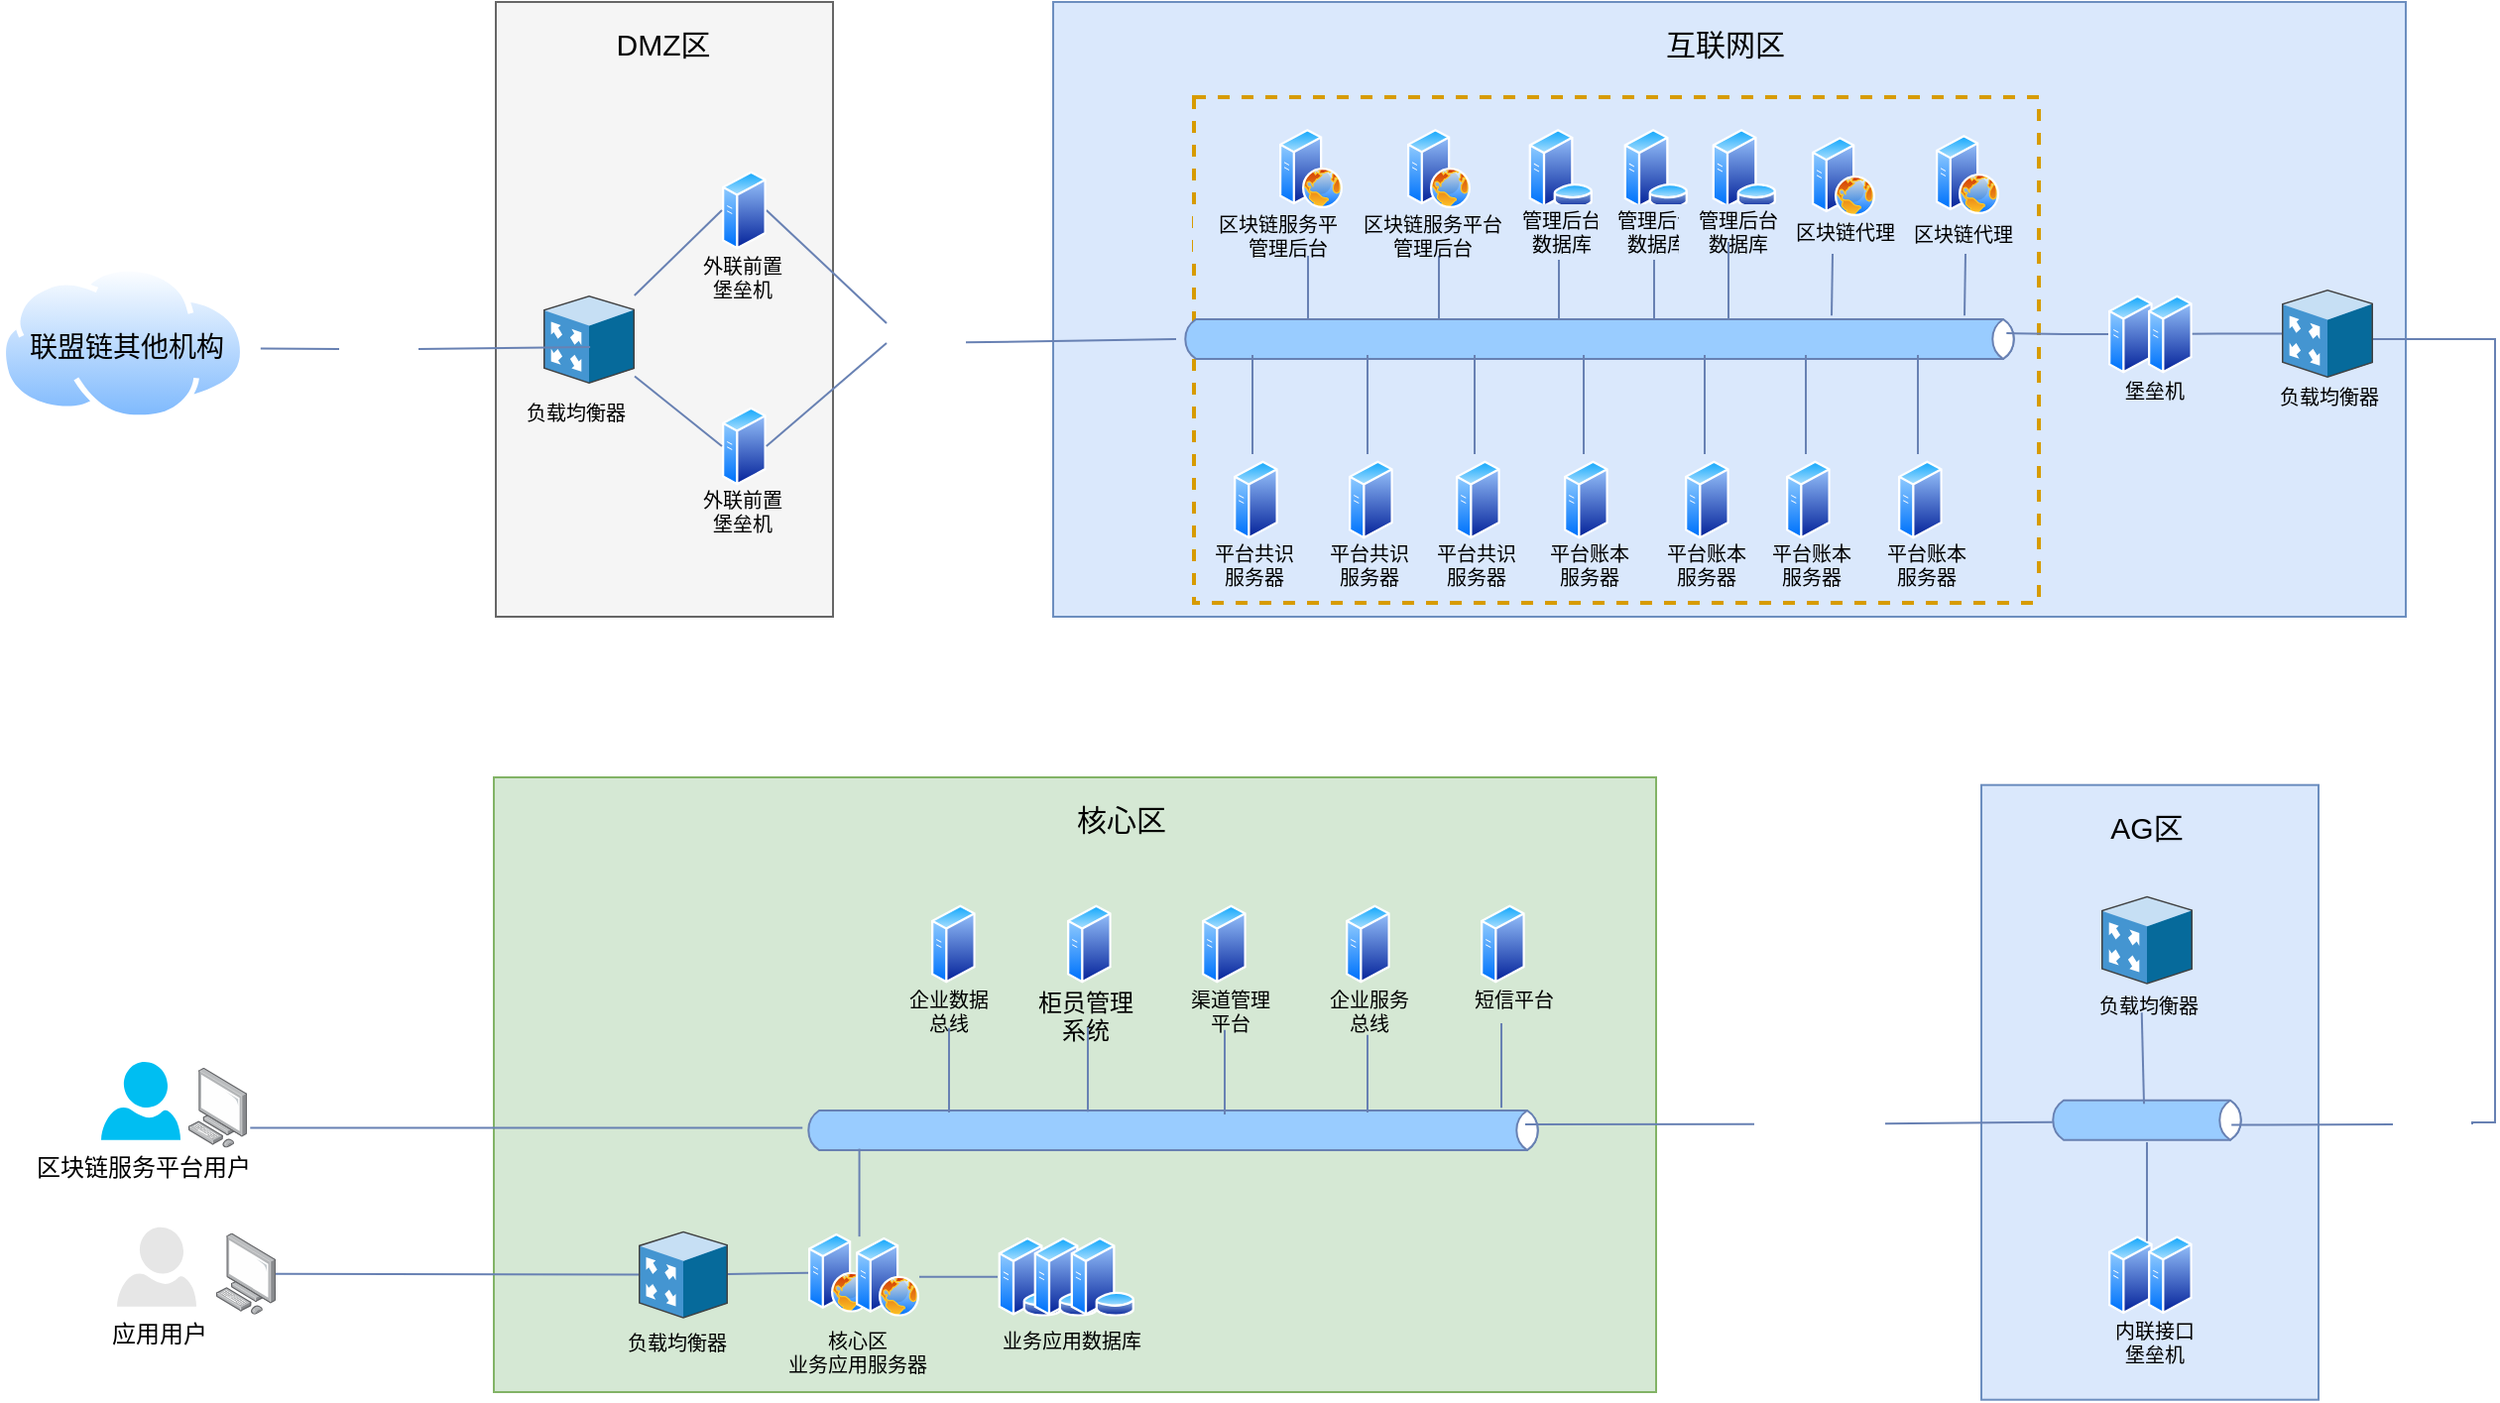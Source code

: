 <mxfile version="12.1.1" type="github" pages="1"><diagram id="5cKMBXo00QwnDW6Vnjaq" name="Page-1"><mxGraphModel dx="1553" dy="948" grid="0" gridSize="10" guides="1" tooltips="1" connect="1" arrows="1" fold="1" page="1" pageScale="1" pageWidth="3300" pageHeight="4681" math="0" shadow="0"><root><mxCell id="0"/><mxCell id="1" parent="0"/><mxCell id="jVW55D45m2aqDD3Mp7KM-1" value="" style="rounded=0;whiteSpace=wrap;html=1;strokeColor=#6c8ebf;strokeWidth=1;fillColor=#dae8fc;fontSize=12;align=center;" vertex="1" parent="1"><mxGeometry x="558" y="40" width="682" height="310" as="geometry"/></mxCell><mxCell id="jVW55D45m2aqDD3Mp7KM-130" value="" style="rounded=0;whiteSpace=wrap;html=1;fillColor=none;fontSize=10;dashed=1;strokeColor=#d79b00;strokeWidth=2;" vertex="1" parent="1"><mxGeometry x="629" y="88" width="426" height="255" as="geometry"/></mxCell><mxCell id="jVW55D45m2aqDD3Mp7KM-2" value="" style="rounded=0;whiteSpace=wrap;html=1;strokeColor=#666666;fillColor=#f5f5f5;fontSize=12;align=center;fontColor=#333333;" vertex="1" parent="1"><mxGeometry x="277" y="40" width="170" height="310" as="geometry"/></mxCell><mxCell id="jVW55D45m2aqDD3Mp7KM-3" value="" style="html=1;fillColor=#99CCFF;strokeColor=#6881B3;gradientColor=none;gradientDirection=north;strokeWidth=1;shape=mxgraph.networks.bus;gradientColor=none;gradientDirection=north;fontColor=#ffffff;perimeter=backbonePerimeter;backboneSize=20;align=center;fontSize=12;" vertex="1" parent="1"><mxGeometry x="622" y="205" width="423" height="10" as="geometry"/></mxCell><mxCell id="jVW55D45m2aqDD3Mp7KM-4" value="" style="strokeColor=#6881B3;edgeStyle=none;rounded=0;endArrow=none;html=1;strokeWidth=1;fontSize=12;" edge="1" parent="1"><mxGeometry relative="1" as="geometry"><mxPoint x="686.5" y="158" as="sourcePoint"/><mxPoint x="686.5" y="200" as="targetPoint"/></mxGeometry></mxCell><mxCell id="jVW55D45m2aqDD3Mp7KM-5" value="" style="strokeColor=#6881B3;edgeStyle=none;rounded=0;endArrow=none;html=1;strokeWidth=1;fontSize=12;" edge="1" parent="1"><mxGeometry relative="1" as="geometry"><mxPoint x="752.5" y="158" as="sourcePoint"/><mxPoint x="752.5" y="200" as="targetPoint"/></mxGeometry></mxCell><mxCell id="jVW55D45m2aqDD3Mp7KM-6" value="" style="strokeColor=#6881B3;edgeStyle=none;rounded=0;endArrow=none;html=1;strokeWidth=1;fontSize=12;" edge="1" parent="1"><mxGeometry relative="1" as="geometry"><mxPoint x="813" y="158" as="sourcePoint"/><mxPoint x="813" y="200" as="targetPoint"/></mxGeometry></mxCell><mxCell id="jVW55D45m2aqDD3Mp7KM-7" value="" style="strokeColor=#6881B3;edgeStyle=none;rounded=0;endArrow=none;html=1;strokeWidth=1;fontSize=12;" edge="1" parent="1"><mxGeometry relative="1" as="geometry"><mxPoint x="658.5" y="268" as="sourcePoint"/><mxPoint x="658.5" y="218" as="targetPoint"/></mxGeometry></mxCell><mxCell id="jVW55D45m2aqDD3Mp7KM-8" value="" style="strokeColor=#6881B3;edgeStyle=none;rounded=0;endArrow=none;html=1;strokeWidth=1;fontSize=12;" edge="1" parent="1"><mxGeometry relative="1" as="geometry"><mxPoint x="825.5" y="268" as="sourcePoint"/><mxPoint x="825.5" y="218" as="targetPoint"/><Array as="points"><mxPoint x="825.5" y="248"/></Array></mxGeometry></mxCell><mxCell id="jVW55D45m2aqDD3Mp7KM-9" value="" style="shape=image;html=1;verticalAlign=top;verticalLabelPosition=bottom;labelBackgroundColor=#ffffff;imageAspect=0;aspect=fixed;image=https://cdn4.iconfinder.com/data/icons/VISTA/networking/png/128/firewall.png;strokeColor=#6881B3;fillColor=#99CCFF;fontSize=12;align=center;" vertex="1" parent="1"><mxGeometry x="198" y="195" width="40" height="40" as="geometry"/></mxCell><mxCell id="jVW55D45m2aqDD3Mp7KM-10" value="" style="endArrow=none;html=1;fontSize=12;entryX=0;entryY=0.5;entryDx=0;entryDy=0;exitX=1.114;exitY=0.482;exitDx=0;exitDy=0;exitPerimeter=0;strokeColor=#6881B3;" edge="1" parent="1" target="jVW55D45m2aqDD3Mp7KM-9"><mxGeometry width="50" height="50" relative="1" as="geometry"><mxPoint x="158.42" y="214.762" as="sourcePoint"/><mxPoint x="215" y="252" as="targetPoint"/></mxGeometry></mxCell><mxCell id="jVW55D45m2aqDD3Mp7KM-11" value="" style="shadow=0;dashed=0;html=1;labelPosition=center;verticalLabelPosition=bottom;verticalAlign=top;align=center;outlineConnect=0;shape=mxgraph.veeam.3d.proxy_appliance;direction=east;" vertex="1" parent="1"><mxGeometry x="301" y="188" width="46" height="44.562" as="geometry"/></mxCell><mxCell id="jVW55D45m2aqDD3Mp7KM-12" value="&lt;font style=&quot;font-size: 15px&quot;&gt;DMZ区&lt;/font&gt;" style="text;html=1;resizable=0;points=[];autosize=1;align=center;verticalAlign=top;spacingTop=-4;fontSize=12;" vertex="1" parent="1"><mxGeometry x="332" y="50" width="58" height="15" as="geometry"/></mxCell><mxCell id="jVW55D45m2aqDD3Mp7KM-13" value="" style="endArrow=none;html=1;strokeColor=#6881B3;strokeWidth=1;fontSize=12;exitX=1;exitY=0.5;exitDx=0;exitDy=0;entryX=0.512;entryY=0.583;entryDx=0;entryDy=0;entryPerimeter=0;" edge="1" parent="1" source="jVW55D45m2aqDD3Mp7KM-9" target="jVW55D45m2aqDD3Mp7KM-11"><mxGeometry width="50" height="50" relative="1" as="geometry"><mxPoint x="217" y="205" as="sourcePoint"/><mxPoint x="327" y="132" as="targetPoint"/></mxGeometry></mxCell><mxCell id="jVW55D45m2aqDD3Mp7KM-14" value="&lt;font style=&quot;font-size: 15px&quot;&gt;互联网区&lt;/font&gt;" style="text;html=1;resizable=0;points=[];autosize=1;align=left;verticalAlign=top;spacingTop=-4;fontSize=12;" vertex="1" parent="1"><mxGeometry x="864.5" y="50" width="70" height="15" as="geometry"/></mxCell><mxCell id="jVW55D45m2aqDD3Mp7KM-15" value="" style="shape=image;html=1;verticalAlign=top;verticalLabelPosition=bottom;labelBackgroundColor=#ffffff;imageAspect=0;aspect=fixed;image=https://cdn4.iconfinder.com/data/icons/VISTA/networking/png/128/firewall.png;strokeColor=#6881B3;fillColor=#99CCFF;fontSize=12;align=center;" vertex="1" parent="1"><mxGeometry x="474" y="192" width="40" height="40" as="geometry"/></mxCell><mxCell id="jVW55D45m2aqDD3Mp7KM-16" value="" style="endArrow=none;html=1;strokeColor=#6881B3;strokeWidth=1;fontSize=12;exitX=1;exitY=0.5;exitDx=0;exitDy=0;entryX=0;entryY=0.25;entryDx=0;entryDy=0;" edge="1" parent="1" source="jVW55D45m2aqDD3Mp7KM-80" target="jVW55D45m2aqDD3Mp7KM-15"><mxGeometry width="50" height="50" relative="1" as="geometry"><mxPoint x="400.4" y="217.12" as="sourcePoint"/><mxPoint x="537" y="262" as="targetPoint"/></mxGeometry></mxCell><mxCell id="jVW55D45m2aqDD3Mp7KM-18" value="" style="endArrow=none;html=1;strokeColor=#6881B3;strokeWidth=1;fontSize=12;" edge="1" parent="1" source="jVW55D45m2aqDD3Mp7KM-15"><mxGeometry width="50" height="50" relative="1" as="geometry"><mxPoint x="554" y="292" as="sourcePoint"/><mxPoint x="620" y="210" as="targetPoint"/></mxGeometry></mxCell><mxCell id="jVW55D45m2aqDD3Mp7KM-19" value="外联前置&lt;br style=&quot;font-size: 10px&quot;&gt;堡垒机" style="text;html=1;resizable=0;points=[];autosize=1;align=center;verticalAlign=top;spacingTop=-4;fontSize=10;" vertex="1" parent="1"><mxGeometry x="376" y="165" width="50" height="24" as="geometry"/></mxCell><mxCell id="jVW55D45m2aqDD3Mp7KM-24" value="区块链服务平台&lt;br&gt;管理后台" style="text;html=1;resizable=0;points=[];autosize=1;align=center;verticalAlign=top;spacingTop=-4;fontSize=10;fillColor=#DAE8FC;" vertex="1" parent="1"><mxGeometry x="628.5" y="144" width="94" height="24" as="geometry"/></mxCell><mxCell id="jVW55D45m2aqDD3Mp7KM-28" value="平台共识&lt;br&gt;服务器&lt;br style=&quot;font-size: 10px&quot;&gt;" style="text;html=1;resizable=0;points=[];autosize=1;align=center;verticalAlign=top;spacingTop=-4;fontSize=10;" vertex="1" parent="1"><mxGeometry x="629.5" y="310" width="58" height="24" as="geometry"/></mxCell><mxCell id="jVW55D45m2aqDD3Mp7KM-29" value="" style="aspect=fixed;perimeter=ellipsePerimeter;html=1;align=center;shadow=0;dashed=0;spacingTop=3;image;image=img/lib/active_directory/generic_server.svg;strokeColor=#6881B3;strokeWidth=1;fillColor=#99CCFF;fontSize=8;" vertex="1" parent="1"><mxGeometry x="649" y="271" width="22.4" height="40" as="geometry"/></mxCell><mxCell id="jVW55D45m2aqDD3Mp7KM-30" value="平台账本&lt;br&gt;服务器" style="text;html=1;resizable=0;points=[];autosize=1;align=center;verticalAlign=top;spacingTop=-4;fontSize=10;" vertex="1" parent="1"><mxGeometry x="798.5" y="310" width="58" height="24" as="geometry"/></mxCell><mxCell id="jVW55D45m2aqDD3Mp7KM-31" value="" style="rounded=0;whiteSpace=wrap;html=1;strokeColor=#6c8ebf;strokeWidth=1;fillColor=#dae8fc;fontSize=8;align=center;" vertex="1" parent="1"><mxGeometry x="1026" y="434.853" width="170" height="310" as="geometry"/></mxCell><mxCell id="jVW55D45m2aqDD3Mp7KM-32" value="&lt;font style=&quot;font-size: 15px&quot;&gt;AG区&lt;/font&gt;" style="text;html=1;resizable=0;points=[];autosize=1;align=center;verticalAlign=top;spacingTop=-4;fontSize=12;" vertex="1" parent="1"><mxGeometry x="1085.5" y="444.853" width="47" height="15" as="geometry"/></mxCell><mxCell id="jVW55D45m2aqDD3Mp7KM-33" value="负载均衡器" style="text;html=1;resizable=0;points=[];autosize=1;align=center;verticalAlign=top;spacingTop=-4;fontSize=10;" vertex="1" parent="1"><mxGeometry x="287" y="239" width="60" height="10" as="geometry"/></mxCell><mxCell id="jVW55D45m2aqDD3Mp7KM-35" value="" style="shadow=0;dashed=0;html=1;labelPosition=center;verticalLabelPosition=bottom;verticalAlign=top;align=center;outlineConnect=0;shape=mxgraph.veeam.3d.proxy_appliance;direction=east;" vertex="1" parent="1"><mxGeometry x="1086.5" y="490.853" width="46" height="44.562" as="geometry"/></mxCell><mxCell id="jVW55D45m2aqDD3Mp7KM-36" value="负载均衡器" style="text;html=1;resizable=0;points=[];autosize=1;align=center;verticalAlign=top;spacingTop=-4;fontSize=10;" vertex="1" parent="1"><mxGeometry x="1079.5" y="537.853" width="60" height="10" as="geometry"/></mxCell><mxCell id="jVW55D45m2aqDD3Mp7KM-37" value="" style="html=1;fillColor=#99CCFF;strokeColor=#6881B3;gradientColor=none;gradientDirection=north;strokeWidth=1;shape=mxgraph.networks.bus;gradientColor=none;gradientDirection=north;fontColor=#ffffff;perimeter=backbonePerimeter;backboneSize=20;align=center;fontSize=12;" vertex="1" parent="1"><mxGeometry x="1059.5" y="598.853" width="100" height="10" as="geometry"/></mxCell><mxCell id="jVW55D45m2aqDD3Mp7KM-140" style="edgeStyle=orthogonalEdgeStyle;rounded=0;orthogonalLoop=1;jettySize=auto;html=1;exitX=1;exitY=0.5;exitDx=0;exitDy=0;strokeColor=#6881B3;endArrow=none;endFill=0;" edge="1" parent="1" source="jVW55D45m2aqDD3Mp7KM-39" target="jVW55D45m2aqDD3Mp7KM-137"><mxGeometry relative="1" as="geometry"><Array as="points"><mxPoint x="1285" y="605"/><mxPoint x="1285" y="210"/></Array></mxGeometry></mxCell><mxCell id="jVW55D45m2aqDD3Mp7KM-39" value="" style="shape=image;html=1;verticalAlign=top;verticalLabelPosition=bottom;labelBackgroundColor=#ffffff;imageAspect=0;aspect=fixed;image=https://cdn4.iconfinder.com/data/icons/VISTA/networking/png/128/firewall.png;strokeColor=#6881B3;fillColor=#99CCFF;fontSize=12;align=center;" vertex="1" parent="1"><mxGeometry x="1233.5" y="586" width="40" height="40" as="geometry"/></mxCell><mxCell id="jVW55D45m2aqDD3Mp7KM-40" value="" style="endArrow=none;html=1;strokeColor=#6881B3;strokeWidth=1;fontSize=8;exitX=0.485;exitY=-0.318;exitDx=0;exitDy=0;exitPerimeter=0;entryX=0.456;entryY=1.182;entryDx=0;entryDy=0;entryPerimeter=0;" edge="1" parent="1" source="jVW55D45m2aqDD3Mp7KM-37" target="jVW55D45m2aqDD3Mp7KM-36"><mxGeometry width="50" height="50" relative="1" as="geometry"><mxPoint x="1190.5" y="589.853" as="sourcePoint"/><mxPoint x="1240.5" y="539.853" as="targetPoint"/></mxGeometry></mxCell><mxCell id="jVW55D45m2aqDD3Mp7KM-41" value="" style="group" vertex="1" connectable="0" parent="1"><mxGeometry x="1090" y="661.853" width="42.4" height="40" as="geometry"/></mxCell><mxCell id="jVW55D45m2aqDD3Mp7KM-42" value="" style="aspect=fixed;perimeter=ellipsePerimeter;html=1;align=center;shadow=0;dashed=0;spacingTop=3;image;image=img/lib/active_directory/generic_server.svg;strokeColor=#6881B3;strokeWidth=1;fillColor=#99CCFF;fontSize=8;" vertex="1" parent="jVW55D45m2aqDD3Mp7KM-41"><mxGeometry width="22.4" height="40" as="geometry"/></mxCell><mxCell id="jVW55D45m2aqDD3Mp7KM-43" value="" style="aspect=fixed;perimeter=ellipsePerimeter;html=1;align=center;shadow=0;dashed=0;spacingTop=3;image;image=img/lib/active_directory/generic_server.svg;strokeColor=#6881B3;strokeWidth=1;fillColor=#99CCFF;fontSize=8;" vertex="1" parent="jVW55D45m2aqDD3Mp7KM-41"><mxGeometry x="20" width="22.4" height="40" as="geometry"/></mxCell><mxCell id="jVW55D45m2aqDD3Mp7KM-44" value="内联接口&lt;br style=&quot;font-size: 10px;&quot;&gt;堡垒机" style="text;html=1;resizable=0;points=[];autosize=1;align=center;verticalAlign=top;spacingTop=-4;fontSize=10;" vertex="1" parent="1"><mxGeometry x="1087.5" y="701.853" width="50" height="20" as="geometry"/></mxCell><mxCell id="jVW55D45m2aqDD3Mp7KM-45" value="" style="strokeColor=#6881B3;edgeStyle=none;rounded=0;endArrow=none;html=1;strokeWidth=1;fontSize=12;" edge="1" parent="1"><mxGeometry relative="1" as="geometry"><mxPoint x="1109.5" y="664.853" as="sourcePoint"/><mxPoint x="1109.5" y="615.0" as="targetPoint"/><Array as="points"><mxPoint x="1109.5" y="641.853"/></Array></mxGeometry></mxCell><mxCell id="jVW55D45m2aqDD3Mp7KM-46" value="" style="rounded=0;whiteSpace=wrap;html=1;strokeColor=#82b366;strokeWidth=1;fillColor=#d5e8d4;fontSize=8;align=center;" vertex="1" parent="1"><mxGeometry x="276" y="431" width="586" height="310" as="geometry"/></mxCell><mxCell id="jVW55D45m2aqDD3Mp7KM-47" value="" style="html=1;fillColor=#99CCFF;strokeColor=#6881B3;gradientColor=none;gradientDirection=north;strokeWidth=1;shape=mxgraph.networks.bus;gradientColor=none;gradientDirection=north;fontColor=#ffffff;perimeter=backbonePerimeter;backboneSize=20;align=center;" vertex="1" parent="1"><mxGeometry x="432" y="599" width="373" height="20" as="geometry"/></mxCell><mxCell id="jVW55D45m2aqDD3Mp7KM-48" value="" style="strokeColor=#6881B3;edgeStyle=none;rounded=0;endArrow=none;html=1;strokeWidth=1;fontSize=8;" edge="1" parent="1"><mxGeometry relative="1" as="geometry"><mxPoint x="505.5" y="557.353" as="sourcePoint"/><mxPoint x="505.5" y="600.029" as="targetPoint"/></mxGeometry></mxCell><mxCell id="jVW55D45m2aqDD3Mp7KM-49" value="" style="strokeColor=#6881B3;edgeStyle=none;rounded=0;endArrow=none;html=1;strokeWidth=1;fontSize=8;" edge="1" parent="1"><mxGeometry relative="1" as="geometry"><mxPoint x="644.5" y="558.353" as="sourcePoint"/><mxPoint x="644.5" y="601.029" as="targetPoint"/></mxGeometry></mxCell><mxCell id="jVW55D45m2aqDD3Mp7KM-50" value="" style="strokeColor=#6881B3;edgeStyle=none;rounded=0;endArrow=none;html=1;strokeWidth=1;fontSize=8;" edge="1" parent="1"><mxGeometry relative="1" as="geometry"><mxPoint x="716.5" y="560.853" as="sourcePoint"/><mxPoint x="716.5" y="600.02" as="targetPoint"/></mxGeometry></mxCell><mxCell id="jVW55D45m2aqDD3Mp7KM-51" value="" style="shadow=0;dashed=0;html=1;labelPosition=center;verticalLabelPosition=bottom;verticalAlign=top;align=center;outlineConnect=0;shape=mxgraph.veeam.3d.proxy_appliance;direction=east;" vertex="1" parent="1"><mxGeometry x="349" y="659.853" width="45" height="44" as="geometry"/></mxCell><mxCell id="jVW55D45m2aqDD3Mp7KM-52" value="负载均衡器" style="text;html=1;resizable=0;points=[];autosize=1;align=center;verticalAlign=top;spacingTop=-4;fontSize=10;" vertex="1" parent="1"><mxGeometry x="338" y="707.853" width="60" height="10" as="geometry"/></mxCell><mxCell id="jVW55D45m2aqDD3Mp7KM-53" value="" style="aspect=fixed;perimeter=ellipsePerimeter;html=1;align=center;shadow=0;dashed=0;spacingTop=3;image;image=img/lib/active_directory/generic_server.svg;strokeColor=#6881B3;strokeWidth=1;fillColor=#99CCFF;fontSize=8;" vertex="1" parent="1"><mxGeometry x="705.5" y="495" width="22.4" height="40" as="geometry"/></mxCell><mxCell id="jVW55D45m2aqDD3Mp7KM-54" value="" style="aspect=fixed;perimeter=ellipsePerimeter;html=1;align=center;shadow=0;dashed=0;spacingTop=3;image;image=img/lib/active_directory/generic_server.svg;strokeColor=#6881B3;strokeWidth=1;fillColor=#99CCFF;fontSize=8;" vertex="1" parent="1"><mxGeometry x="633" y="495" width="22.4" height="40" as="geometry"/></mxCell><mxCell id="jVW55D45m2aqDD3Mp7KM-55" value="企业服务&lt;br&gt;总线" style="text;html=1;resizable=0;points=[];autosize=1;align=center;verticalAlign=top;spacingTop=-4;fontSize=10;" vertex="1" parent="1"><mxGeometry x="688" y="535" width="58" height="24" as="geometry"/></mxCell><mxCell id="jVW55D45m2aqDD3Mp7KM-56" value="渠道管理&lt;br&gt;平台" style="text;html=1;resizable=0;points=[];autosize=1;align=center;verticalAlign=top;spacingTop=-4;fontSize=10;" vertex="1" parent="1"><mxGeometry x="618" y="535" width="58" height="24" as="geometry"/></mxCell><mxCell id="jVW55D45m2aqDD3Mp7KM-57" value="" style="aspect=fixed;perimeter=ellipsePerimeter;html=1;align=center;shadow=0;dashed=0;spacingTop=3;image;image=img/lib/active_directory/generic_server.svg;strokeColor=#6881B3;strokeWidth=1;fillColor=#99CCFF;fontSize=8;" vertex="1" parent="1"><mxGeometry x="496.5" y="495" width="22.4" height="40" as="geometry"/></mxCell><mxCell id="jVW55D45m2aqDD3Mp7KM-58" value="企业数据&lt;br&gt;总线" style="text;html=1;resizable=0;points=[];autosize=1;align=center;verticalAlign=top;spacingTop=-4;fontSize=10;" vertex="1" parent="1"><mxGeometry x="476" y="534.853" width="58" height="24" as="geometry"/></mxCell><mxCell id="jVW55D45m2aqDD3Mp7KM-59" value="" style="group" vertex="1" connectable="0" parent="1"><mxGeometry x="434.5" y="660.853" width="56" height="40" as="geometry"/></mxCell><mxCell id="jVW55D45m2aqDD3Mp7KM-60" value="" style="aspect=fixed;perimeter=ellipsePerimeter;html=1;align=center;shadow=0;dashed=0;spacingTop=3;image;image=img/lib/active_directory/web_server.svg;strokeColor=#6881B3;strokeWidth=1;fillColor=#99CCFF;fontSize=12;" vertex="1" parent="jVW55D45m2aqDD3Mp7KM-59"><mxGeometry width="32" height="40" as="geometry"/></mxCell><mxCell id="jVW55D45m2aqDD3Mp7KM-61" value="" style="aspect=fixed;perimeter=ellipsePerimeter;html=1;align=center;shadow=0;dashed=0;spacingTop=3;image;image=img/lib/active_directory/web_server.svg;strokeColor=#6881B3;strokeWidth=1;fillColor=#99CCFF;fontSize=12;" vertex="1" parent="jVW55D45m2aqDD3Mp7KM-59"><mxGeometry x="24" y="2" width="32" height="40" as="geometry"/></mxCell><mxCell id="jVW55D45m2aqDD3Mp7KM-62" value="核心区&lt;br&gt;业务应用服务器" style="text;html=1;resizable=0;points=[];autosize=1;align=center;verticalAlign=top;spacingTop=-4;fontSize=10;" vertex="1" parent="1"><mxGeometry x="418.5" y="706.853" width="80" height="24" as="geometry"/></mxCell><mxCell id="jVW55D45m2aqDD3Mp7KM-63" value="业务应用数据库" style="text;html=1;resizable=0;points=[];autosize=1;align=center;verticalAlign=top;spacingTop=-4;fontSize=10;" vertex="1" parent="1"><mxGeometry x="519.5" y="706.853" width="94" height="12" as="geometry"/></mxCell><mxCell id="jVW55D45m2aqDD3Mp7KM-64" value="" style="aspect=fixed;perimeter=ellipsePerimeter;html=1;align=center;shadow=0;dashed=0;spacingTop=3;image;image=img/lib/active_directory/database_server.svg;strokeColor=#6881B3;strokeWidth=1;fillColor=#99CCFF;fontSize=8;" vertex="1" parent="1"><mxGeometry x="530" y="662.853" width="32.8" height="40" as="geometry"/></mxCell><mxCell id="jVW55D45m2aqDD3Mp7KM-65" value="" style="aspect=fixed;perimeter=ellipsePerimeter;html=1;align=center;shadow=0;dashed=0;spacingTop=3;image;image=img/lib/active_directory/database_server.svg;strokeColor=#6881B3;strokeWidth=1;fillColor=#99CCFF;fontSize=8;" vertex="1" parent="1"><mxGeometry x="548" y="662.853" width="32.8" height="40" as="geometry"/></mxCell><mxCell id="jVW55D45m2aqDD3Mp7KM-66" value="" style="aspect=fixed;perimeter=ellipsePerimeter;html=1;align=center;shadow=0;dashed=0;spacingTop=3;image;image=img/lib/active_directory/database_server.svg;strokeColor=#6881B3;strokeWidth=1;fillColor=#99CCFF;fontSize=8;" vertex="1" parent="1"><mxGeometry x="566.5" y="662.853" width="32.8" height="40" as="geometry"/></mxCell><mxCell id="jVW55D45m2aqDD3Mp7KM-67" value="&lt;font style=&quot;font-size: 15px&quot;&gt;核心区&lt;/font&gt;" style="text;html=1;resizable=0;points=[];autosize=1;align=center;verticalAlign=top;spacingTop=-4;fontSize=12;" vertex="1" parent="1"><mxGeometry x="564.5" y="441.353" width="55" height="15" as="geometry"/></mxCell><mxCell id="jVW55D45m2aqDD3Mp7KM-68" value="" style="shape=image;html=1;verticalAlign=top;verticalLabelPosition=bottom;labelBackgroundColor=#ffffff;imageAspect=0;aspect=fixed;image=https://cdn4.iconfinder.com/data/icons/VISTA/networking/png/128/firewall.png;strokeColor=#6881B3;fillColor=#99CCFF;fontSize=12;align=center;" vertex="1" parent="1"><mxGeometry x="911.5" y="585.853" width="40" height="40" as="geometry"/></mxCell><mxCell id="jVW55D45m2aqDD3Mp7KM-69" value="" style="points=[];aspect=fixed;html=1;align=center;shadow=0;dashed=0;image;image=img/lib/allied_telesis/computer_and_terminals/Personal_Computer.svg;strokeColor=#6881B3;fillColor=#99CCFF;fontSize=12;" vertex="1" parent="1"><mxGeometry x="122" y="577.45" width="29.5" height="40.317" as="geometry"/></mxCell><mxCell id="jVW55D45m2aqDD3Mp7KM-70" value="" style="verticalLabelPosition=bottom;html=1;verticalAlign=top;align=center;strokeColor=none;fillColor=#00BEF2;shape=mxgraph.azure.user;" vertex="1" parent="1"><mxGeometry x="78" y="574.5" width="40" height="39.333" as="geometry"/></mxCell><mxCell id="jVW55D45m2aqDD3Mp7KM-71" value="区块链服务平台用户" style="text;html=1;resizable=0;points=[];autosize=1;align=center;verticalAlign=top;spacingTop=-4;fontSize=12;" vertex="1" parent="1"><mxGeometry x="40" y="617.833" width="118" height="14" as="geometry"/></mxCell><mxCell id="jVW55D45m2aqDD3Mp7KM-72" value="" style="endArrow=none;html=1;strokeColor=#6881B3;exitX=0.926;exitY=0.743;exitDx=0;exitDy=0;exitPerimeter=0;entryX=0;entryY=0.5;entryDx=0;entryDy=0;" edge="1" parent="1" source="jVW55D45m2aqDD3Mp7KM-37" target="jVW55D45m2aqDD3Mp7KM-39"><mxGeometry width="50" height="50" relative="1" as="geometry"><mxPoint x="1227" y="701" as="sourcePoint"/><mxPoint x="1277" y="651" as="targetPoint"/></mxGeometry></mxCell><mxCell id="jVW55D45m2aqDD3Mp7KM-73" value="" style="points=[];aspect=fixed;html=1;align=center;shadow=0;dashed=0;image;image=img/lib/allied_telesis/computer_and_terminals/Personal_Computer.svg;strokeColor=#6881B3;fillColor=#99CCFF;fontSize=12;" vertex="1" parent="1"><mxGeometry x="136" y="660.853" width="30" height="41" as="geometry"/></mxCell><mxCell id="jVW55D45m2aqDD3Mp7KM-74" value="" style="verticalLabelPosition=bottom;html=1;verticalAlign=top;align=center;strokeColor=none;fillColor=#E6E6E6;shape=mxgraph.azure.user;" vertex="1" parent="1"><mxGeometry x="86" y="657.853" width="40" height="40" as="geometry"/></mxCell><mxCell id="jVW55D45m2aqDD3Mp7KM-75" value="应用用户" style="text;html=1;resizable=0;points=[];autosize=1;align=center;verticalAlign=top;spacingTop=-4;fontSize=12;" vertex="1" parent="1"><mxGeometry x="78" y="701.853" width="58" height="14" as="geometry"/></mxCell><mxCell id="jVW55D45m2aqDD3Mp7KM-76" value="" style="endArrow=none;html=1;strokeColor=#6881B3;entryX=0;entryY=0.5;entryDx=0;entryDy=0;" edge="1" parent="1" target="jVW55D45m2aqDD3Mp7KM-68"><mxGeometry width="50" height="50" relative="1" as="geometry"><mxPoint x="796" y="606" as="sourcePoint"/><mxPoint x="770" y="640" as="targetPoint"/></mxGeometry></mxCell><mxCell id="jVW55D45m2aqDD3Mp7KM-77" value="" style="endArrow=none;html=1;strokeColor=#6881B3;entryX=0.024;entryY=0.6;entryDx=0;entryDy=0;entryPerimeter=0;" edge="1" parent="1" target="jVW55D45m2aqDD3Mp7KM-37"><mxGeometry width="50" height="50" relative="1" as="geometry"><mxPoint x="977.5" y="605.661" as="sourcePoint"/><mxPoint x="880" y="604" as="targetPoint"/></mxGeometry></mxCell><mxCell id="jVW55D45m2aqDD3Mp7KM-78" value="" style="endArrow=none;html=1;strokeColor=#6881B3;" edge="1" parent="1" source="jVW55D45m2aqDD3Mp7KM-73" target="jVW55D45m2aqDD3Mp7KM-51"><mxGeometry width="50" height="50" relative="1" as="geometry"><mxPoint x="249" y="615" as="sourcePoint"/><mxPoint x="299" y="565" as="targetPoint"/></mxGeometry></mxCell><mxCell id="jVW55D45m2aqDD3Mp7KM-79" value="" style="aspect=fixed;perimeter=ellipsePerimeter;html=1;align=center;shadow=0;dashed=0;spacingTop=3;image;image=img/lib/active_directory/generic_server.svg;strokeColor=#6881B3;strokeWidth=1;fillColor=#99CCFF;fontSize=8;" vertex="1" parent="1"><mxGeometry x="391" y="244" width="22.4" height="40" as="geometry"/></mxCell><mxCell id="jVW55D45m2aqDD3Mp7KM-80" value="" style="aspect=fixed;perimeter=ellipsePerimeter;html=1;align=center;shadow=0;dashed=0;spacingTop=3;image;image=img/lib/active_directory/generic_server.svg;strokeColor=#6881B3;strokeWidth=1;fillColor=#99CCFF;fontSize=8;" vertex="1" parent="1"><mxGeometry x="391" y="125" width="22.4" height="40" as="geometry"/></mxCell><mxCell id="jVW55D45m2aqDD3Mp7KM-81" value="外联前置&lt;br style=&quot;font-size: 10px&quot;&gt;堡垒机" style="text;html=1;resizable=0;points=[];autosize=1;align=center;verticalAlign=top;spacingTop=-4;fontSize=10;" vertex="1" parent="1"><mxGeometry x="376" y="282.5" width="50" height="24" as="geometry"/></mxCell><mxCell id="jVW55D45m2aqDD3Mp7KM-82" value="" style="endArrow=none;html=1;entryX=0;entryY=0.5;entryDx=0;entryDy=0;strokeColor=#6881B3;" edge="1" parent="1" source="jVW55D45m2aqDD3Mp7KM-11" target="jVW55D45m2aqDD3Mp7KM-80"><mxGeometry width="50" height="50" relative="1" as="geometry"><mxPoint x="337" y="173" as="sourcePoint"/><mxPoint x="387" y="123" as="targetPoint"/></mxGeometry></mxCell><mxCell id="jVW55D45m2aqDD3Mp7KM-83" value="" style="endArrow=none;html=1;strokeColor=#6881B3;exitX=0;exitY=0.5;exitDx=0;exitDy=0;" edge="1" parent="1" source="jVW55D45m2aqDD3Mp7KM-79" target="jVW55D45m2aqDD3Mp7KM-11"><mxGeometry width="50" height="50" relative="1" as="geometry"><mxPoint x="294" y="353" as="sourcePoint"/><mxPoint x="344" y="303" as="targetPoint"/></mxGeometry></mxCell><mxCell id="jVW55D45m2aqDD3Mp7KM-84" value="" style="endArrow=none;html=1;strokeColor=#6881B3;exitX=1;exitY=0.5;exitDx=0;exitDy=0;entryX=0;entryY=0.5;entryDx=0;entryDy=0;" edge="1" parent="1" source="jVW55D45m2aqDD3Mp7KM-79" target="jVW55D45m2aqDD3Mp7KM-15"><mxGeometry width="50" height="50" relative="1" as="geometry"><mxPoint x="472" y="366" as="sourcePoint"/><mxPoint x="522" y="316" as="targetPoint"/></mxGeometry></mxCell><mxCell id="jVW55D45m2aqDD3Mp7KM-88" value="" style="aspect=fixed;perimeter=ellipsePerimeter;html=1;align=center;shadow=0;dashed=0;spacingTop=3;image;image=img/lib/active_directory/web_server.svg;strokeColor=#6881B3;strokeWidth=1;fillColor=#99CCFF;fontSize=12;" vertex="1" parent="1"><mxGeometry x="672" y="104" width="32" height="40" as="geometry"/></mxCell><mxCell id="jVW55D45m2aqDD3Mp7KM-89" value="" style="aspect=fixed;perimeter=ellipsePerimeter;html=1;align=center;shadow=0;dashed=0;spacingTop=3;image;image=img/lib/active_directory/web_server.svg;strokeColor=#6881B3;strokeWidth=1;fillColor=#99CCFF;fontSize=12;" vertex="1" parent="1"><mxGeometry x="736.5" y="104" width="32" height="40" as="geometry"/></mxCell><mxCell id="jVW55D45m2aqDD3Mp7KM-90" value="区块链服务平台&lt;br&gt;管理后台" style="text;html=1;resizable=0;points=[];autosize=1;align=center;verticalAlign=top;spacingTop=-4;fontSize=10;fillColor=#DAE8FC;" vertex="1" parent="1"><mxGeometry x="701.5" y="144" width="94" height="24" as="geometry"/></mxCell><mxCell id="jVW55D45m2aqDD3Mp7KM-91" value="" style="aspect=fixed;perimeter=ellipsePerimeter;html=1;align=center;shadow=0;dashed=0;spacingTop=3;image;image=img/lib/active_directory/database_server.svg;strokeColor=#6881B3;strokeWidth=1;fillColor=#99CCFF;fontSize=8;" vertex="1" parent="1"><mxGeometry x="797.5" y="104" width="32.8" height="40" as="geometry"/></mxCell><mxCell id="jVW55D45m2aqDD3Mp7KM-92" value="管理后台&lt;br style=&quot;font-size: 10px;&quot;&gt;数据库" style="text;html=1;resizable=0;points=[];autosize=1;align=center;verticalAlign=top;spacingTop=-4;fillColor=#DAE8FC;fontSize=10;" vertex="1" parent="1"><mxGeometry x="784.5" y="142" width="58" height="28" as="geometry"/></mxCell><mxCell id="jVW55D45m2aqDD3Mp7KM-93" value="" style="strokeColor=#6881B3;edgeStyle=none;rounded=0;endArrow=none;html=1;strokeWidth=1;fontSize=12;" edge="1" parent="1"><mxGeometry relative="1" as="geometry"><mxPoint x="861" y="157.5" as="sourcePoint"/><mxPoint x="861" y="199.676" as="targetPoint"/></mxGeometry></mxCell><mxCell id="jVW55D45m2aqDD3Mp7KM-94" value="" style="aspect=fixed;perimeter=ellipsePerimeter;html=1;align=center;shadow=0;dashed=0;spacingTop=3;image;image=img/lib/active_directory/database_server.svg;strokeColor=#6881B3;strokeWidth=1;fillColor=#99CCFF;fontSize=8;" vertex="1" parent="1"><mxGeometry x="845.5" y="104" width="32.8" height="40" as="geometry"/></mxCell><mxCell id="jVW55D45m2aqDD3Mp7KM-95" value="管理后台&lt;br style=&quot;font-size: 10px;&quot;&gt;数据库" style="text;html=1;resizable=0;points=[];autosize=1;align=center;verticalAlign=top;spacingTop=-4;fillColor=#DAE8FC;fontSize=10;" vertex="1" parent="1"><mxGeometry x="832.5" y="142" width="58" height="28" as="geometry"/></mxCell><mxCell id="jVW55D45m2aqDD3Mp7KM-97" value="" style="aspect=fixed;perimeter=ellipsePerimeter;html=1;align=center;shadow=0;dashed=0;spacingTop=3;image;image=img/lib/active_directory/database_server.svg;strokeColor=#6881B3;strokeWidth=1;fillColor=#99CCFF;fontSize=8;" vertex="1" parent="1"><mxGeometry x="890" y="104" width="32.8" height="40" as="geometry"/></mxCell><mxCell id="jVW55D45m2aqDD3Mp7KM-99" value="" style="strokeColor=#6881B3;edgeStyle=none;rounded=0;endArrow=none;html=1;strokeWidth=1;fontSize=12;" edge="1" parent="1"><mxGeometry relative="1" as="geometry"><mxPoint x="716.5" y="268" as="sourcePoint"/><mxPoint x="716.5" y="218" as="targetPoint"/></mxGeometry></mxCell><mxCell id="jVW55D45m2aqDD3Mp7KM-100" value="平台共识&lt;br&gt;服务器&lt;br style=&quot;font-size: 10px&quot;&gt;" style="text;html=1;resizable=0;points=[];autosize=1;align=center;verticalAlign=top;spacingTop=-4;fontSize=10;" vertex="1" parent="1"><mxGeometry x="687.5" y="310" width="58" height="24" as="geometry"/></mxCell><mxCell id="jVW55D45m2aqDD3Mp7KM-101" value="" style="aspect=fixed;perimeter=ellipsePerimeter;html=1;align=center;shadow=0;dashed=0;spacingTop=3;image;image=img/lib/active_directory/generic_server.svg;strokeColor=#6881B3;strokeWidth=1;fillColor=#99CCFF;fontSize=8;" vertex="1" parent="1"><mxGeometry x="707" y="271" width="22.4" height="40" as="geometry"/></mxCell><mxCell id="jVW55D45m2aqDD3Mp7KM-102" value="" style="strokeColor=#6881B3;edgeStyle=none;rounded=0;endArrow=none;html=1;strokeWidth=1;fontSize=12;" edge="1" parent="1"><mxGeometry relative="1" as="geometry"><mxPoint x="770.5" y="268" as="sourcePoint"/><mxPoint x="770.5" y="218" as="targetPoint"/></mxGeometry></mxCell><mxCell id="jVW55D45m2aqDD3Mp7KM-103" value="平台共识&lt;br&gt;服务器&lt;br style=&quot;font-size: 10px&quot;&gt;" style="text;html=1;resizable=0;points=[];autosize=1;align=center;verticalAlign=top;spacingTop=-4;fontSize=10;" vertex="1" parent="1"><mxGeometry x="741.5" y="310" width="58" height="24" as="geometry"/></mxCell><mxCell id="jVW55D45m2aqDD3Mp7KM-104" value="" style="aspect=fixed;perimeter=ellipsePerimeter;html=1;align=center;shadow=0;dashed=0;spacingTop=3;image;image=img/lib/active_directory/generic_server.svg;strokeColor=#6881B3;strokeWidth=1;fillColor=#99CCFF;fontSize=8;" vertex="1" parent="1"><mxGeometry x="761" y="271" width="22.4" height="40" as="geometry"/></mxCell><mxCell id="jVW55D45m2aqDD3Mp7KM-105" value="" style="aspect=fixed;perimeter=ellipsePerimeter;html=1;align=center;shadow=0;dashed=0;spacingTop=3;image;image=img/lib/active_directory/generic_server.svg;strokeColor=#6881B3;strokeWidth=1;fillColor=#99CCFF;fontSize=8;" vertex="1" parent="1"><mxGeometry x="815.5" y="271" width="22.4" height="40" as="geometry"/></mxCell><mxCell id="jVW55D45m2aqDD3Mp7KM-106" value="" style="strokeColor=#6881B3;edgeStyle=none;rounded=0;endArrow=none;html=1;strokeWidth=1;fontSize=12;" edge="1" parent="1"><mxGeometry relative="1" as="geometry"><mxPoint x="886.5" y="268" as="sourcePoint"/><mxPoint x="886.5" y="218" as="targetPoint"/><Array as="points"><mxPoint x="886.5" y="248"/></Array></mxGeometry></mxCell><mxCell id="jVW55D45m2aqDD3Mp7KM-107" value="平台账本&lt;br&gt;服务器" style="text;html=1;resizable=0;points=[];autosize=1;align=center;verticalAlign=top;spacingTop=-4;fontSize=10;" vertex="1" parent="1"><mxGeometry x="857.5" y="310" width="58" height="24" as="geometry"/></mxCell><mxCell id="jVW55D45m2aqDD3Mp7KM-108" value="" style="aspect=fixed;perimeter=ellipsePerimeter;html=1;align=center;shadow=0;dashed=0;spacingTop=3;image;image=img/lib/active_directory/generic_server.svg;strokeColor=#6881B3;strokeWidth=1;fillColor=#99CCFF;fontSize=8;" vertex="1" parent="1"><mxGeometry x="876.5" y="271" width="22.4" height="40" as="geometry"/></mxCell><mxCell id="jVW55D45m2aqDD3Mp7KM-109" value="" style="strokeColor=#6881B3;edgeStyle=none;rounded=0;endArrow=none;html=1;strokeWidth=1;fontSize=12;" edge="1" parent="1"><mxGeometry relative="1" as="geometry"><mxPoint x="937.5" y="268" as="sourcePoint"/><mxPoint x="937.5" y="218" as="targetPoint"/><Array as="points"><mxPoint x="937.5" y="248"/></Array></mxGeometry></mxCell><mxCell id="jVW55D45m2aqDD3Mp7KM-110" value="平台账本&lt;br&gt;服务器" style="text;html=1;resizable=0;points=[];autosize=1;align=center;verticalAlign=top;spacingTop=-4;fontSize=10;" vertex="1" parent="1"><mxGeometry x="910.5" y="310" width="58" height="24" as="geometry"/></mxCell><mxCell id="jVW55D45m2aqDD3Mp7KM-111" value="" style="aspect=fixed;perimeter=ellipsePerimeter;html=1;align=center;shadow=0;dashed=0;spacingTop=3;image;image=img/lib/active_directory/generic_server.svg;strokeColor=#6881B3;strokeWidth=1;fillColor=#99CCFF;fontSize=8;" vertex="1" parent="1"><mxGeometry x="927.5" y="271" width="22.4" height="40" as="geometry"/></mxCell><mxCell id="jVW55D45m2aqDD3Mp7KM-112" value="" style="strokeColor=#6881B3;edgeStyle=none;rounded=0;endArrow=none;html=1;strokeWidth=1;fontSize=12;" edge="1" parent="1"><mxGeometry relative="1" as="geometry"><mxPoint x="994" y="268" as="sourcePoint"/><mxPoint x="994" y="218" as="targetPoint"/><Array as="points"><mxPoint x="994" y="248"/></Array></mxGeometry></mxCell><mxCell id="jVW55D45m2aqDD3Mp7KM-113" value="平台账本&lt;br&gt;服务器" style="text;html=1;resizable=0;points=[];autosize=1;align=center;verticalAlign=top;spacingTop=-4;fontSize=10;" vertex="1" parent="1"><mxGeometry x="969" y="310" width="58" height="24" as="geometry"/></mxCell><mxCell id="jVW55D45m2aqDD3Mp7KM-114" value="" style="aspect=fixed;perimeter=ellipsePerimeter;html=1;align=center;shadow=0;dashed=0;spacingTop=3;image;image=img/lib/active_directory/generic_server.svg;strokeColor=#6881B3;strokeWidth=1;fillColor=#99CCFF;fontSize=8;" vertex="1" parent="1"><mxGeometry x="984" y="271" width="22.4" height="40" as="geometry"/></mxCell><mxCell id="jVW55D45m2aqDD3Mp7KM-116" value="" style="endArrow=none;html=1;strokeColor=#6881B3;entryX=0;entryY=0.5;entryDx=0;entryDy=0;" edge="1" parent="1" source="jVW55D45m2aqDD3Mp7KM-51" target="jVW55D45m2aqDD3Mp7KM-60"><mxGeometry width="50" height="50" relative="1" as="geometry"><mxPoint x="416" y="709" as="sourcePoint"/><mxPoint x="466" y="659" as="targetPoint"/></mxGeometry></mxCell><mxCell id="jVW55D45m2aqDD3Mp7KM-117" style="edgeStyle=orthogonalEdgeStyle;rounded=0;orthogonalLoop=1;jettySize=auto;html=1;endArrow=none;endFill=0;strokeColor=#6881B3;" edge="1" parent="1" source="jVW55D45m2aqDD3Mp7KM-61" target="jVW55D45m2aqDD3Mp7KM-64"><mxGeometry relative="1" as="geometry"/></mxCell><mxCell id="jVW55D45m2aqDD3Mp7KM-118" value="" style="aspect=fixed;perimeter=ellipsePerimeter;html=1;align=center;shadow=0;dashed=0;spacingTop=3;image;image=img/lib/active_directory/generic_server.svg;strokeColor=#6881B3;strokeWidth=1;fillColor=#99CCFF;fontSize=8;" vertex="1" parent="1"><mxGeometry x="773.5" y="495" width="22.4" height="40" as="geometry"/></mxCell><mxCell id="jVW55D45m2aqDD3Mp7KM-119" value="短信平台" style="text;html=1;resizable=0;points=[];autosize=1;align=center;verticalAlign=top;spacingTop=-4;fontSize=10;" vertex="1" parent="1"><mxGeometry x="761" y="535" width="58" height="14" as="geometry"/></mxCell><mxCell id="jVW55D45m2aqDD3Mp7KM-120" value="" style="aspect=fixed;perimeter=ellipsePerimeter;html=1;align=center;shadow=0;dashed=0;spacingTop=3;image;image=img/lib/active_directory/generic_server.svg;strokeColor=#6881B3;strokeWidth=1;fillColor=#99CCFF;fontSize=8;" vertex="1" parent="1"><mxGeometry x="565" y="495" width="22.4" height="40" as="geometry"/></mxCell><mxCell id="jVW55D45m2aqDD3Mp7KM-121" value="柜员管理&lt;br&gt;系统" style="text;html=1;resizable=0;points=[];autosize=1;align=center;verticalAlign=top;spacingTop=-4;" vertex="1" parent="1"><mxGeometry x="545" y="535" width="58" height="28" as="geometry"/></mxCell><mxCell id="jVW55D45m2aqDD3Mp7KM-122" style="edgeStyle=orthogonalEdgeStyle;rounded=0;orthogonalLoop=1;jettySize=auto;html=1;exitX=0.5;exitY=0;exitDx=0;exitDy=0;entryX=0.049;entryY=0.864;entryDx=0;entryDy=0;entryPerimeter=0;endArrow=none;endFill=0;strokeColor=#6881B3;" edge="1" parent="1"><mxGeometry relative="1" as="geometry"><mxPoint x="460.286" y="662.571" as="sourcePoint"/><mxPoint x="460.286" y="618.286" as="targetPoint"/></mxGeometry></mxCell><mxCell id="jVW55D45m2aqDD3Mp7KM-123" value="" style="endArrow=none;html=1;strokeColor=#6881B3;entryX=-0.001;entryY=0.436;entryDx=0;entryDy=0;entryPerimeter=0;exitX=1.056;exitY=0.751;exitDx=0;exitDy=0;exitPerimeter=0;" edge="1" parent="1" source="jVW55D45m2aqDD3Mp7KM-69" target="jVW55D45m2aqDD3Mp7KM-47"><mxGeometry width="50" height="50" relative="1" as="geometry"><mxPoint x="315" y="620" as="sourcePoint"/><mxPoint x="365" y="570" as="targetPoint"/></mxGeometry></mxCell><mxCell id="jVW55D45m2aqDD3Mp7KM-131" value="" style="strokeColor=#6881B3;edgeStyle=none;rounded=0;endArrow=none;html=1;strokeWidth=1;fontSize=8;" edge="1" parent="1"><mxGeometry relative="1" as="geometry"><mxPoint x="575.5" y="557" as="sourcePoint"/><mxPoint x="575.5" y="599.676" as="targetPoint"/></mxGeometry></mxCell><mxCell id="jVW55D45m2aqDD3Mp7KM-132" value="" style="strokeColor=#6881B3;edgeStyle=none;rounded=0;endArrow=none;html=1;strokeWidth=1;fontSize=8;" edge="1" parent="1"><mxGeometry relative="1" as="geometry"><mxPoint x="784" y="555" as="sourcePoint"/><mxPoint x="784" y="597.676" as="targetPoint"/></mxGeometry></mxCell><mxCell id="jVW55D45m2aqDD3Mp7KM-149" value="" style="edgeStyle=orthogonalEdgeStyle;rounded=0;orthogonalLoop=1;jettySize=auto;html=1;endArrow=none;endFill=0;strokeColor=#6881B3;fontSize=10;" edge="1" parent="1" source="jVW55D45m2aqDD3Mp7KM-137" target="jVW55D45m2aqDD3Mp7KM-146"><mxGeometry relative="1" as="geometry"/></mxCell><mxCell id="jVW55D45m2aqDD3Mp7KM-137" value="" style="shadow=0;dashed=0;html=1;labelPosition=center;verticalLabelPosition=bottom;verticalAlign=top;align=center;outlineConnect=0;shape=mxgraph.veeam.3d.proxy_appliance;direction=east;" vertex="1" parent="1"><mxGeometry x="1177.5" y="185" width="46" height="44.562" as="geometry"/></mxCell><mxCell id="jVW55D45m2aqDD3Mp7KM-138" value="负载均衡器" style="text;html=1;resizable=0;points=[];autosize=1;align=center;verticalAlign=top;spacingTop=-4;fontSize=10;" vertex="1" parent="1"><mxGeometry x="1170.5" y="231" width="60" height="10" as="geometry"/></mxCell><mxCell id="jVW55D45m2aqDD3Mp7KM-143" value="区块链代理" style="text;html=1;resizable=0;points=[];autosize=1;align=left;verticalAlign=top;spacingTop=-4;fontSize=10;" vertex="1" parent="1"><mxGeometry x="990" y="149" width="80" height="20" as="geometry"/></mxCell><mxCell id="jVW55D45m2aqDD3Mp7KM-145" value="" style="group" vertex="1" connectable="0" parent="1"><mxGeometry x="1090" y="187.5" width="42.4" height="40" as="geometry"/></mxCell><mxCell id="jVW55D45m2aqDD3Mp7KM-146" value="" style="aspect=fixed;perimeter=ellipsePerimeter;html=1;align=center;shadow=0;dashed=0;spacingTop=3;image;image=img/lib/active_directory/generic_server.svg;strokeColor=#6881B3;strokeWidth=1;fillColor=#99CCFF;fontSize=8;" vertex="1" parent="jVW55D45m2aqDD3Mp7KM-145"><mxGeometry width="22.4" height="40" as="geometry"/></mxCell><mxCell id="jVW55D45m2aqDD3Mp7KM-147" value="" style="aspect=fixed;perimeter=ellipsePerimeter;html=1;align=center;shadow=0;dashed=0;spacingTop=3;image;image=img/lib/active_directory/generic_server.svg;strokeColor=#6881B3;strokeWidth=1;fillColor=#99CCFF;fontSize=8;" vertex="1" parent="jVW55D45m2aqDD3Mp7KM-145"><mxGeometry x="20" width="22.4" height="40" as="geometry"/></mxCell><mxCell id="jVW55D45m2aqDD3Mp7KM-148" value="堡垒机" style="text;html=1;resizable=0;points=[];autosize=1;align=center;verticalAlign=top;spacingTop=-4;fontSize=10;" vertex="1" parent="1"><mxGeometry x="1092.5" y="227.5" width="40" height="12" as="geometry"/></mxCell><mxCell id="jVW55D45m2aqDD3Mp7KM-150" style="edgeStyle=orthogonalEdgeStyle;rounded=0;orthogonalLoop=1;jettySize=auto;html=1;exitX=0;exitY=0.5;exitDx=0;exitDy=0;entryX=0.985;entryY=0.2;entryDx=0;entryDy=0;entryPerimeter=0;endArrow=none;endFill=0;strokeColor=#6881B3;fontSize=10;" edge="1" parent="1" source="jVW55D45m2aqDD3Mp7KM-146" target="jVW55D45m2aqDD3Mp7KM-3"><mxGeometry relative="1" as="geometry"/></mxCell><mxCell id="jVW55D45m2aqDD3Mp7KM-151" value="" style="aspect=fixed;perimeter=ellipsePerimeter;html=1;align=center;shadow=0;dashed=0;spacingTop=3;image;image=img/lib/active_directory/internet_cloud.svg;fontSize=10;" vertex="1" parent="1"><mxGeometry x="27" y="173" width="124" height="78" as="geometry"/></mxCell><mxCell id="jVW55D45m2aqDD3Mp7KM-152" value="联盟链其他机构" style="text;html=1;resizable=0;points=[];autosize=1;align=left;verticalAlign=top;spacingTop=-4;fontSize=14;" vertex="1" parent="1"><mxGeometry x="40" y="203" width="80" height="12" as="geometry"/></mxCell><mxCell id="jVW55D45m2aqDD3Mp7KM-98" value="管理后台&lt;br style=&quot;font-size: 10px;&quot;&gt;数据库" style="text;html=1;resizable=0;points=[];autosize=1;align=center;verticalAlign=top;spacingTop=-4;fillColor=#DAE8FC;fontSize=10;" vertex="1" parent="1"><mxGeometry x="873.5" y="142" width="58" height="28" as="geometry"/></mxCell><mxCell id="jVW55D45m2aqDD3Mp7KM-134" value="" style="aspect=fixed;perimeter=ellipsePerimeter;html=1;align=center;shadow=0;dashed=0;spacingTop=3;image;image=img/lib/active_directory/web_server.svg;strokeColor=#6881B3;strokeWidth=1;fillColor=#99CCFF;fontSize=12;" vertex="1" parent="1"><mxGeometry x="1003" y="107" width="32" height="40" as="geometry"/></mxCell><mxCell id="jVW55D45m2aqDD3Mp7KM-155" value="" style="aspect=fixed;perimeter=ellipsePerimeter;html=1;align=center;shadow=0;dashed=0;spacingTop=3;image;image=img/lib/active_directory/web_server.svg;strokeColor=#6881B3;strokeWidth=1;fillColor=#99CCFF;fontSize=12;" vertex="1" parent="1"><mxGeometry x="940.5" y="108" width="32" height="40" as="geometry"/></mxCell><mxCell id="jVW55D45m2aqDD3Mp7KM-156" value="区块链代理" style="text;html=1;resizable=0;points=[];autosize=1;align=center;verticalAlign=top;spacingTop=-4;fontSize=10;" vertex="1" parent="1"><mxGeometry x="917" y="148" width="80" height="17" as="geometry"/></mxCell><mxCell id="jVW55D45m2aqDD3Mp7KM-157" value="" style="strokeColor=#6881B3;edgeStyle=none;rounded=0;endArrow=none;html=1;strokeWidth=1;fontSize=12;" edge="1" parent="1"><mxGeometry relative="1" as="geometry"><mxPoint x="898.5" y="161" as="sourcePoint"/><mxPoint x="898.5" y="200" as="targetPoint"/></mxGeometry></mxCell><mxCell id="jVW55D45m2aqDD3Mp7KM-158" value="" style="strokeColor=#6881B3;edgeStyle=none;rounded=0;endArrow=none;html=1;strokeWidth=1;fontSize=12;" edge="1" parent="1"><mxGeometry relative="1" as="geometry"><mxPoint x="951" y="167" as="sourcePoint"/><mxPoint x="950.5" y="198.176" as="targetPoint"/></mxGeometry></mxCell><mxCell id="jVW55D45m2aqDD3Mp7KM-159" value="" style="strokeColor=#6881B3;edgeStyle=none;rounded=0;endArrow=none;html=1;strokeWidth=1;fontSize=12;" edge="1" parent="1"><mxGeometry relative="1" as="geometry"><mxPoint x="1018" y="167" as="sourcePoint"/><mxPoint x="1017.5" y="198.176" as="targetPoint"/></mxGeometry></mxCell></root></mxGraphModel></diagram></mxfile>